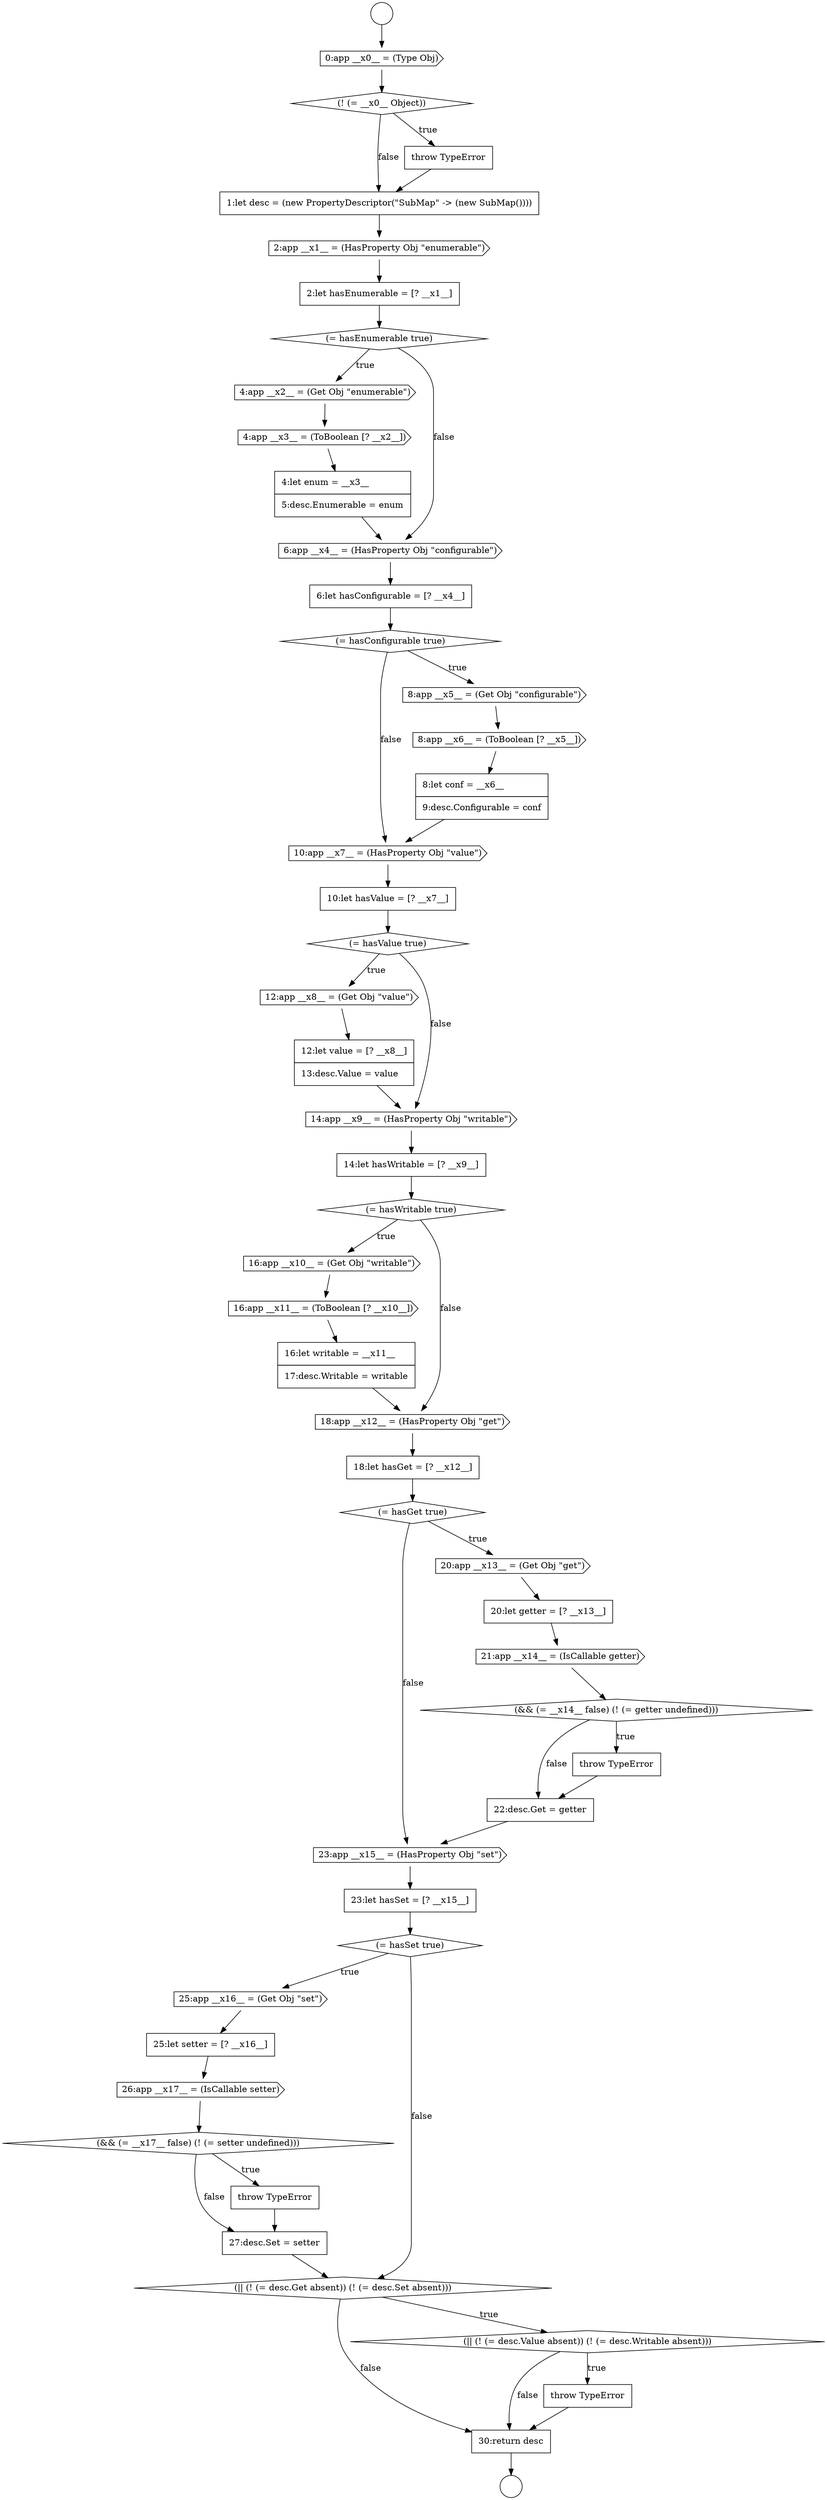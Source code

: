 digraph {
  node228 [shape=diamond, label=<<font color="black">(= hasWritable true)</font>> color="black" fillcolor="white" style=filled]
  node204 [shape=circle label=" " color="black" fillcolor="white" style=filled]
  node236 [shape=none, margin=0, label=<<font color="black">
    <table border="0" cellborder="1" cellspacing="0" cellpadding="10">
      <tr><td align="left">20:let getter = [? __x13__]</td></tr>
    </table>
  </font>> color="black" fillcolor="white" style=filled]
  node209 [shape=cds, label=<<font color="black">2:app __x1__ = (HasProperty Obj &quot;enumerable&quot;)</font>> color="black" fillcolor="white" style=filled]
  node249 [shape=none, margin=0, label=<<font color="black">
    <table border="0" cellborder="1" cellspacing="0" cellpadding="10">
      <tr><td align="left">27:desc.Set = setter</td></tr>
    </table>
  </font>> color="black" fillcolor="white" style=filled]
  node234 [shape=diamond, label=<<font color="black">(= hasGet true)</font>> color="black" fillcolor="white" style=filled]
  node217 [shape=diamond, label=<<font color="black">(= hasConfigurable true)</font>> color="black" fillcolor="white" style=filled]
  node247 [shape=diamond, label=<<font color="black">(&amp;&amp; (= __x17__ false) (! (= setter undefined)))</font>> color="black" fillcolor="white" style=filled]
  node216 [shape=none, margin=0, label=<<font color="black">
    <table border="0" cellborder="1" cellspacing="0" cellpadding="10">
      <tr><td align="left">6:let hasConfigurable = [? __x4__]</td></tr>
    </table>
  </font>> color="black" fillcolor="white" style=filled]
  node238 [shape=diamond, label=<<font color="black">(&amp;&amp; (= __x14__ false) (! (= getter undefined)))</font>> color="black" fillcolor="white" style=filled]
  node211 [shape=diamond, label=<<font color="black">(= hasEnumerable true)</font>> color="black" fillcolor="white" style=filled]
  node253 [shape=none, margin=0, label=<<font color="black">
    <table border="0" cellborder="1" cellspacing="0" cellpadding="10">
      <tr><td align="left">30:return desc</td></tr>
    </table>
  </font>> color="black" fillcolor="white" style=filled]
  node221 [shape=cds, label=<<font color="black">10:app __x7__ = (HasProperty Obj &quot;value&quot;)</font>> color="black" fillcolor="white" style=filled]
  node243 [shape=diamond, label=<<font color="black">(= hasSet true)</font>> color="black" fillcolor="white" style=filled]
  node206 [shape=diamond, label=<<font color="black">(! (= __x0__ Object))</font>> color="black" fillcolor="white" style=filled]
  node233 [shape=none, margin=0, label=<<font color="black">
    <table border="0" cellborder="1" cellspacing="0" cellpadding="10">
      <tr><td align="left">18:let hasGet = [? __x12__]</td></tr>
    </table>
  </font>> color="black" fillcolor="white" style=filled]
  node248 [shape=none, margin=0, label=<<font color="black">
    <table border="0" cellborder="1" cellspacing="0" cellpadding="10">
      <tr><td align="left">throw TypeError</td></tr>
    </table>
  </font>> color="black" fillcolor="white" style=filled]
  node220 [shape=none, margin=0, label=<<font color="black">
    <table border="0" cellborder="1" cellspacing="0" cellpadding="10">
      <tr><td align="left">8:let conf = __x6__</td></tr>
      <tr><td align="left">9:desc.Configurable = conf</td></tr>
    </table>
  </font>> color="black" fillcolor="white" style=filled]
  node229 [shape=cds, label=<<font color="black">16:app __x10__ = (Get Obj &quot;writable&quot;)</font>> color="black" fillcolor="white" style=filled]
  node252 [shape=none, margin=0, label=<<font color="black">
    <table border="0" cellborder="1" cellspacing="0" cellpadding="10">
      <tr><td align="left">throw TypeError</td></tr>
    </table>
  </font>> color="black" fillcolor="white" style=filled]
  node224 [shape=cds, label=<<font color="black">12:app __x8__ = (Get Obj &quot;value&quot;)</font>> color="black" fillcolor="white" style=filled]
  node225 [shape=none, margin=0, label=<<font color="black">
    <table border="0" cellborder="1" cellspacing="0" cellpadding="10">
      <tr><td align="left">12:let value = [? __x8__]</td></tr>
      <tr><td align="left">13:desc.Value = value</td></tr>
    </table>
  </font>> color="black" fillcolor="white" style=filled]
  node212 [shape=cds, label=<<font color="black">4:app __x2__ = (Get Obj &quot;enumerable&quot;)</font>> color="black" fillcolor="white" style=filled]
  node237 [shape=cds, label=<<font color="black">21:app __x14__ = (IsCallable getter)</font>> color="black" fillcolor="white" style=filled]
  node244 [shape=cds, label=<<font color="black">25:app __x16__ = (Get Obj &quot;set&quot;)</font>> color="black" fillcolor="white" style=filled]
  node205 [shape=cds, label=<<font color="black">0:app __x0__ = (Type Obj)</font>> color="black" fillcolor="white" style=filled]
  node219 [shape=cds, label=<<font color="black">8:app __x6__ = (ToBoolean [? __x5__])</font>> color="black" fillcolor="white" style=filled]
  node230 [shape=cds, label=<<font color="black">16:app __x11__ = (ToBoolean [? __x10__])</font>> color="black" fillcolor="white" style=filled]
  node245 [shape=none, margin=0, label=<<font color="black">
    <table border="0" cellborder="1" cellspacing="0" cellpadding="10">
      <tr><td align="left">25:let setter = [? __x16__]</td></tr>
    </table>
  </font>> color="black" fillcolor="white" style=filled]
  node208 [shape=none, margin=0, label=<<font color="black">
    <table border="0" cellborder="1" cellspacing="0" cellpadding="10">
      <tr><td align="left">1:let desc = (new PropertyDescriptor(&quot;SubMap&quot; -&gt; (new SubMap())))</td></tr>
    </table>
  </font>> color="black" fillcolor="white" style=filled]
  node213 [shape=cds, label=<<font color="black">4:app __x3__ = (ToBoolean [? __x2__])</font>> color="black" fillcolor="white" style=filled]
  node240 [shape=none, margin=0, label=<<font color="black">
    <table border="0" cellborder="1" cellspacing="0" cellpadding="10">
      <tr><td align="left">22:desc.Get = getter</td></tr>
    </table>
  </font>> color="black" fillcolor="white" style=filled]
  node251 [shape=diamond, label=<<font color="black">(|| (! (= desc.Value absent)) (! (= desc.Writable absent)))</font>> color="black" fillcolor="white" style=filled]
  node223 [shape=diamond, label=<<font color="black">(= hasValue true)</font>> color="black" fillcolor="white" style=filled]
  node226 [shape=cds, label=<<font color="black">14:app __x9__ = (HasProperty Obj &quot;writable&quot;)</font>> color="black" fillcolor="white" style=filled]
  node241 [shape=cds, label=<<font color="black">23:app __x15__ = (HasProperty Obj &quot;set&quot;)</font>> color="black" fillcolor="white" style=filled]
  node203 [shape=circle label=" " color="black" fillcolor="white" style=filled]
  node218 [shape=cds, label=<<font color="black">8:app __x5__ = (Get Obj &quot;configurable&quot;)</font>> color="black" fillcolor="white" style=filled]
  node250 [shape=diamond, label=<<font color="black">(|| (! (= desc.Get absent)) (! (= desc.Set absent)))</font>> color="black" fillcolor="white" style=filled]
  node231 [shape=none, margin=0, label=<<font color="black">
    <table border="0" cellborder="1" cellspacing="0" cellpadding="10">
      <tr><td align="left">16:let writable = __x11__</td></tr>
      <tr><td align="left">17:desc.Writable = writable</td></tr>
    </table>
  </font>> color="black" fillcolor="white" style=filled]
  node207 [shape=none, margin=0, label=<<font color="black">
    <table border="0" cellborder="1" cellspacing="0" cellpadding="10">
      <tr><td align="left">throw TypeError</td></tr>
    </table>
  </font>> color="black" fillcolor="white" style=filled]
  node214 [shape=none, margin=0, label=<<font color="black">
    <table border="0" cellborder="1" cellspacing="0" cellpadding="10">
      <tr><td align="left">4:let enum = __x3__</td></tr>
      <tr><td align="left">5:desc.Enumerable = enum</td></tr>
    </table>
  </font>> color="black" fillcolor="white" style=filled]
  node235 [shape=cds, label=<<font color="black">20:app __x13__ = (Get Obj &quot;get&quot;)</font>> color="black" fillcolor="white" style=filled]
  node246 [shape=cds, label=<<font color="black">26:app __x17__ = (IsCallable setter)</font>> color="black" fillcolor="white" style=filled]
  node210 [shape=none, margin=0, label=<<font color="black">
    <table border="0" cellborder="1" cellspacing="0" cellpadding="10">
      <tr><td align="left">2:let hasEnumerable = [? __x1__]</td></tr>
    </table>
  </font>> color="black" fillcolor="white" style=filled]
  node239 [shape=none, margin=0, label=<<font color="black">
    <table border="0" cellborder="1" cellspacing="0" cellpadding="10">
      <tr><td align="left">throw TypeError</td></tr>
    </table>
  </font>> color="black" fillcolor="white" style=filled]
  node242 [shape=none, margin=0, label=<<font color="black">
    <table border="0" cellborder="1" cellspacing="0" cellpadding="10">
      <tr><td align="left">23:let hasSet = [? __x15__]</td></tr>
    </table>
  </font>> color="black" fillcolor="white" style=filled]
  node227 [shape=none, margin=0, label=<<font color="black">
    <table border="0" cellborder="1" cellspacing="0" cellpadding="10">
      <tr><td align="left">14:let hasWritable = [? __x9__]</td></tr>
    </table>
  </font>> color="black" fillcolor="white" style=filled]
  node215 [shape=cds, label=<<font color="black">6:app __x4__ = (HasProperty Obj &quot;configurable&quot;)</font>> color="black" fillcolor="white" style=filled]
  node222 [shape=none, margin=0, label=<<font color="black">
    <table border="0" cellborder="1" cellspacing="0" cellpadding="10">
      <tr><td align="left">10:let hasValue = [? __x7__]</td></tr>
    </table>
  </font>> color="black" fillcolor="white" style=filled]
  node232 [shape=cds, label=<<font color="black">18:app __x12__ = (HasProperty Obj &quot;get&quot;)</font>> color="black" fillcolor="white" style=filled]
  node219 -> node220 [ color="black"]
  node239 -> node240 [ color="black"]
  node223 -> node224 [label=<<font color="black">true</font>> color="black"]
  node223 -> node226 [label=<<font color="black">false</font>> color="black"]
  node220 -> node221 [ color="black"]
  node243 -> node244 [label=<<font color="black">true</font>> color="black"]
  node243 -> node250 [label=<<font color="black">false</font>> color="black"]
  node231 -> node232 [ color="black"]
  node206 -> node207 [label=<<font color="black">true</font>> color="black"]
  node206 -> node208 [label=<<font color="black">false</font>> color="black"]
  node250 -> node251 [label=<<font color="black">true</font>> color="black"]
  node250 -> node253 [label=<<font color="black">false</font>> color="black"]
  node236 -> node237 [ color="black"]
  node232 -> node233 [ color="black"]
  node233 -> node234 [ color="black"]
  node208 -> node209 [ color="black"]
  node226 -> node227 [ color="black"]
  node230 -> node231 [ color="black"]
  node246 -> node247 [ color="black"]
  node205 -> node206 [ color="black"]
  node251 -> node252 [label=<<font color="black">true</font>> color="black"]
  node251 -> node253 [label=<<font color="black">false</font>> color="black"]
  node214 -> node215 [ color="black"]
  node248 -> node249 [ color="black"]
  node247 -> node248 [label=<<font color="black">true</font>> color="black"]
  node247 -> node249 [label=<<font color="black">false</font>> color="black"]
  node237 -> node238 [ color="black"]
  node249 -> node250 [ color="black"]
  node218 -> node219 [ color="black"]
  node229 -> node230 [ color="black"]
  node216 -> node217 [ color="black"]
  node227 -> node228 [ color="black"]
  node228 -> node229 [label=<<font color="black">true</font>> color="black"]
  node228 -> node232 [label=<<font color="black">false</font>> color="black"]
  node207 -> node208 [ color="black"]
  node209 -> node210 [ color="black"]
  node203 -> node205 [ color="black"]
  node242 -> node243 [ color="black"]
  node252 -> node253 [ color="black"]
  node211 -> node212 [label=<<font color="black">true</font>> color="black"]
  node211 -> node215 [label=<<font color="black">false</font>> color="black"]
  node238 -> node239 [label=<<font color="black">true</font>> color="black"]
  node238 -> node240 [label=<<font color="black">false</font>> color="black"]
  node240 -> node241 [ color="black"]
  node225 -> node226 [ color="black"]
  node241 -> node242 [ color="black"]
  node215 -> node216 [ color="black"]
  node210 -> node211 [ color="black"]
  node221 -> node222 [ color="black"]
  node234 -> node235 [label=<<font color="black">true</font>> color="black"]
  node234 -> node241 [label=<<font color="black">false</font>> color="black"]
  node217 -> node218 [label=<<font color="black">true</font>> color="black"]
  node217 -> node221 [label=<<font color="black">false</font>> color="black"]
  node212 -> node213 [ color="black"]
  node253 -> node204 [ color="black"]
  node245 -> node246 [ color="black"]
  node235 -> node236 [ color="black"]
  node244 -> node245 [ color="black"]
  node213 -> node214 [ color="black"]
  node224 -> node225 [ color="black"]
  node222 -> node223 [ color="black"]
}
